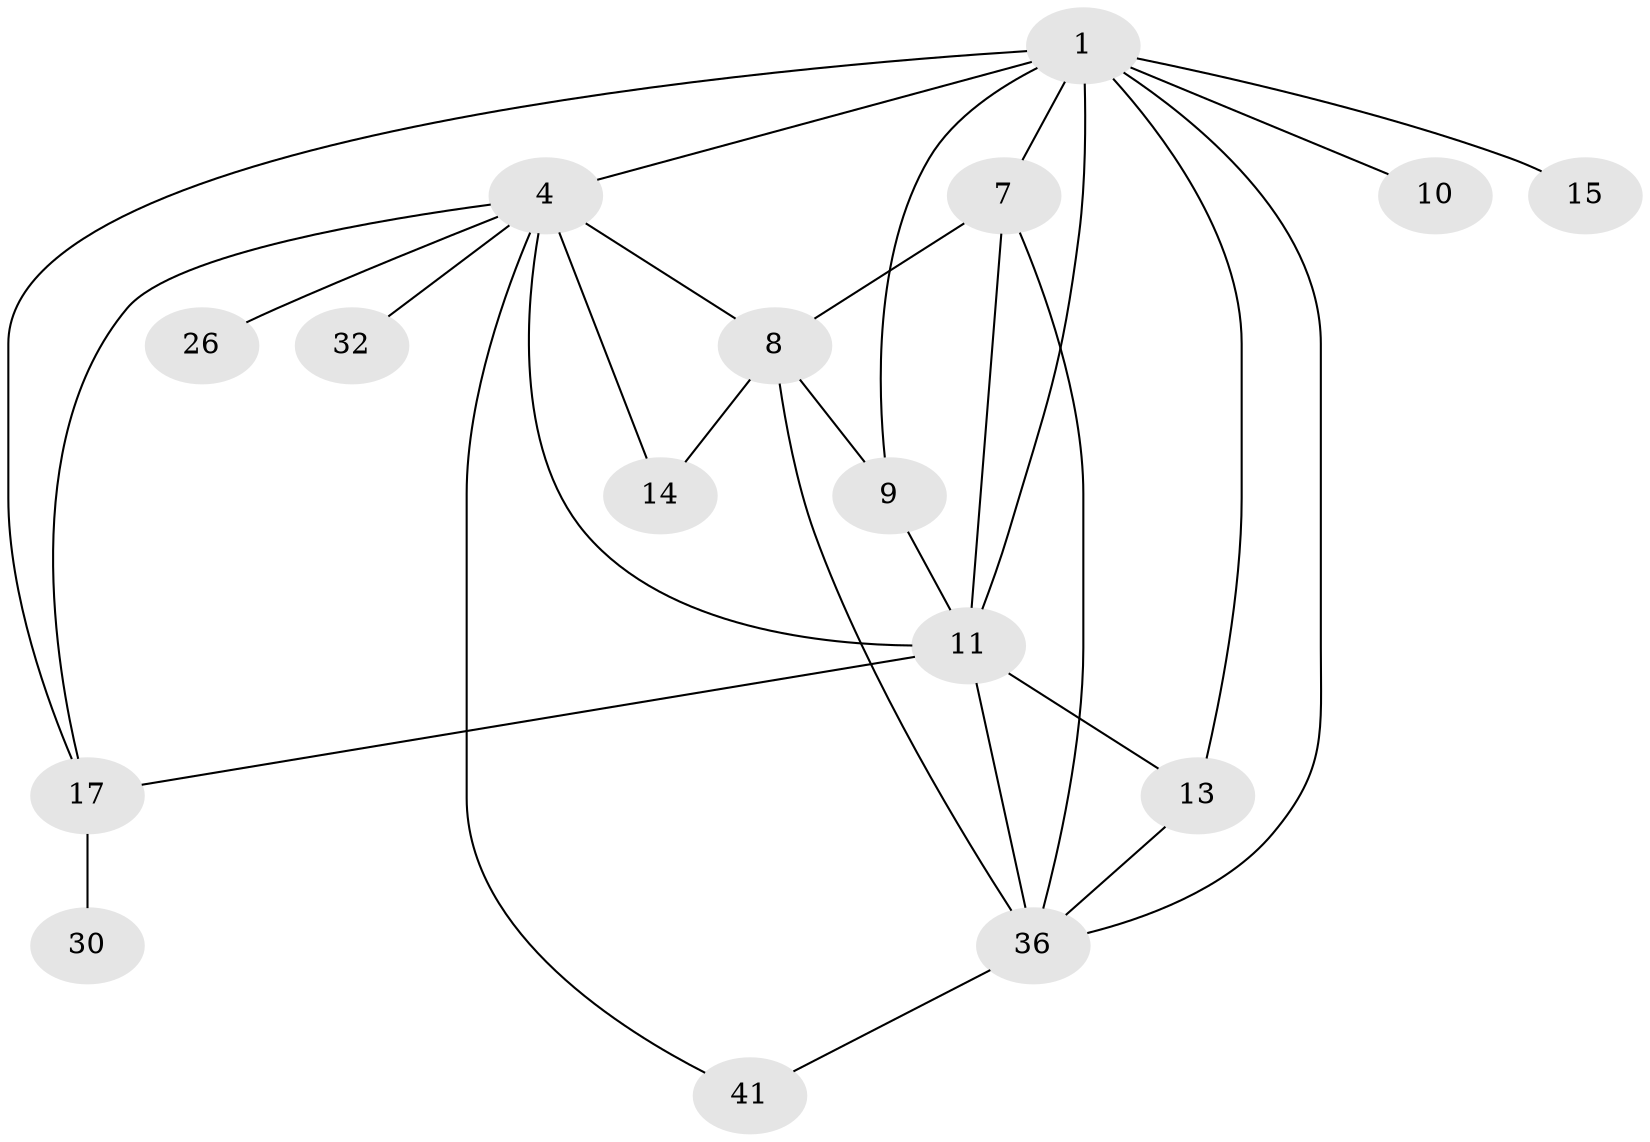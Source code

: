 // original degree distribution, {8: 0.05357142857142857, 5: 0.07142857142857142, 6: 0.03571428571428571, 3: 0.16071428571428573, 12: 0.017857142857142856, 2: 0.21428571428571427, 7: 0.017857142857142856, 4: 0.10714285714285714, 1: 0.32142857142857145}
// Generated by graph-tools (version 1.1) at 2025/18/03/04/25 18:18:25]
// undirected, 16 vertices, 29 edges
graph export_dot {
graph [start="1"]
  node [color=gray90,style=filled];
  1 [super="+22+45+2+6+3"];
  4 [super="+5"];
  7 [super="+35"];
  8 [super="+40+42+29"];
  9 [super="+34"];
  10;
  11 [super="+53+16"];
  13;
  14;
  15;
  17 [super="+21+20+25+24+19+18"];
  26 [super="+49"];
  30;
  32;
  36 [super="+39"];
  41 [super="+43"];
  1 -- 4 [weight=2];
  1 -- 10;
  1 -- 11 [weight=2];
  1 -- 13;
  1 -- 15;
  1 -- 17 [weight=2];
  1 -- 36;
  1 -- 7;
  1 -- 9;
  4 -- 41;
  4 -- 32;
  4 -- 8 [weight=2];
  4 -- 11 [weight=2];
  4 -- 14;
  4 -- 17 [weight=2];
  4 -- 26;
  7 -- 8 [weight=2];
  7 -- 36;
  7 -- 11;
  8 -- 9;
  8 -- 14;
  8 -- 36;
  9 -- 11;
  11 -- 13 [weight=2];
  11 -- 36;
  11 -- 17 [weight=2];
  13 -- 36;
  17 -- 30;
  36 -- 41;
}
